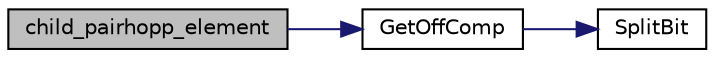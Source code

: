 digraph "child_pairhopp_element"
{
 // INTERACTIVE_SVG=YES
  edge [fontname="Helvetica",fontsize="10",labelfontname="Helvetica",labelfontsize="10"];
  node [fontname="Helvetica",fontsize="10",shape=record];
  rankdir="LR";
  Node1 [label="child_pairhopp_element",height=0.2,width=0.4,color="black", fillcolor="grey75", style="filled", fontcolor="black"];
  Node1 -> Node2 [color="midnightblue",fontsize="10",style="solid",fontname="Helvetica"];
  Node2 [label="GetOffComp",height=0.2,width=0.4,color="black", fillcolor="white", style="filled",URL="$bitcalc_8c.html#ad51df85af8483eabad4118703003fc46"];
  Node2 -> Node3 [color="midnightblue",fontsize="10",style="solid",fontname="Helvetica"];
  Node3 [label="SplitBit",height=0.2,width=0.4,color="black", fillcolor="white", style="filled",URL="$bitcalc_8c.html#ab40eb71d64770d5a59334e8c0aed3d50"];
}
